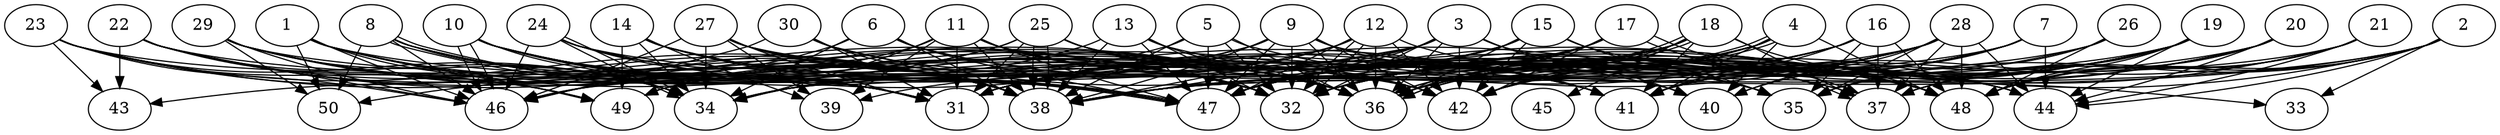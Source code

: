 // DAG automatically generated by daggen at Thu Oct  3 14:07:56 2019
// ./daggen --dot -n 50 --ccr 0.5 --fat 0.9 --regular 0.5 --density 0.9 --mindata 5242880 --maxdata 52428800 
digraph G {
  1 [size="94203904", alpha="0.14", expect_size="47101952"] 
  1 -> 31 [size ="47101952"]
  1 -> 36 [size ="47101952"]
  1 -> 38 [size ="47101952"]
  1 -> 46 [size ="47101952"]
  1 -> 47 [size ="47101952"]
  1 -> 48 [size ="47101952"]
  1 -> 49 [size ="47101952"]
  1 -> 50 [size ="47101952"]
  2 [size="91992064", alpha="0.11", expect_size="45996032"] 
  2 -> 33 [size ="45996032"]
  2 -> 34 [size ="45996032"]
  2 -> 35 [size ="45996032"]
  2 -> 37 [size ="45996032"]
  2 -> 38 [size ="45996032"]
  2 -> 44 [size ="45996032"]
  2 -> 47 [size ="45996032"]
  2 -> 48 [size ="45996032"]
  3 [size="23152640", alpha="0.15", expect_size="11576320"] 
  3 -> 31 [size ="11576320"]
  3 -> 32 [size ="11576320"]
  3 -> 36 [size ="11576320"]
  3 -> 38 [size ="11576320"]
  3 -> 40 [size ="11576320"]
  3 -> 42 [size ="11576320"]
  3 -> 43 [size ="11576320"]
  3 -> 47 [size ="11576320"]
  3 -> 48 [size ="11576320"]
  4 [size="26726400", alpha="0.01", expect_size="13363200"] 
  4 -> 31 [size ="13363200"]
  4 -> 36 [size ="13363200"]
  4 -> 36 [size ="13363200"]
  4 -> 38 [size ="13363200"]
  4 -> 40 [size ="13363200"]
  4 -> 41 [size ="13363200"]
  4 -> 42 [size ="13363200"]
  4 -> 47 [size ="13363200"]
  4 -> 48 [size ="13363200"]
  5 [size="55425024", alpha="0.15", expect_size="27712512"] 
  5 -> 32 [size ="27712512"]
  5 -> 34 [size ="27712512"]
  5 -> 36 [size ="27712512"]
  5 -> 38 [size ="27712512"]
  5 -> 44 [size ="27712512"]
  5 -> 47 [size ="27712512"]
  6 [size="89028608", alpha="0.02", expect_size="44514304"] 
  6 -> 34 [size ="44514304"]
  6 -> 36 [size ="44514304"]
  6 -> 38 [size ="44514304"]
  6 -> 41 [size ="44514304"]
  6 -> 46 [size ="44514304"]
  6 -> 47 [size ="44514304"]
  7 [size="30679040", alpha="0.19", expect_size="15339520"] 
  7 -> 32 [size ="15339520"]
  7 -> 36 [size ="15339520"]
  7 -> 38 [size ="15339520"]
  7 -> 40 [size ="15339520"]
  7 -> 41 [size ="15339520"]
  7 -> 44 [size ="15339520"]
  7 -> 47 [size ="15339520"]
  8 [size="31979520", alpha="0.07", expect_size="15989760"] 
  8 -> 34 [size ="15989760"]
  8 -> 36 [size ="15989760"]
  8 -> 38 [size ="15989760"]
  8 -> 42 [size ="15989760"]
  8 -> 46 [size ="15989760"]
  8 -> 47 [size ="15989760"]
  8 -> 47 [size ="15989760"]
  8 -> 50 [size ="15989760"]
  9 [size="31358976", alpha="0.17", expect_size="15679488"] 
  9 -> 32 [size ="15679488"]
  9 -> 33 [size ="15679488"]
  9 -> 34 [size ="15679488"]
  9 -> 36 [size ="15679488"]
  9 -> 38 [size ="15679488"]
  9 -> 41 [size ="15679488"]
  9 -> 42 [size ="15679488"]
  9 -> 46 [size ="15679488"]
  9 -> 47 [size ="15679488"]
  10 [size="34672640", alpha="0.05", expect_size="17336320"] 
  10 -> 31 [size ="17336320"]
  10 -> 32 [size ="17336320"]
  10 -> 34 [size ="17336320"]
  10 -> 36 [size ="17336320"]
  10 -> 38 [size ="17336320"]
  10 -> 41 [size ="17336320"]
  10 -> 46 [size ="17336320"]
  10 -> 46 [size ="17336320"]
  10 -> 47 [size ="17336320"]
  11 [size="104673280", alpha="0.03", expect_size="52336640"] 
  11 -> 31 [size ="52336640"]
  11 -> 32 [size ="52336640"]
  11 -> 34 [size ="52336640"]
  11 -> 35 [size ="52336640"]
  11 -> 36 [size ="52336640"]
  11 -> 38 [size ="52336640"]
  11 -> 39 [size ="52336640"]
  11 -> 40 [size ="52336640"]
  11 -> 46 [size ="52336640"]
  11 -> 47 [size ="52336640"]
  12 [size="76503040", alpha="0.12", expect_size="38251520"] 
  12 -> 32 [size ="38251520"]
  12 -> 32 [size ="38251520"]
  12 -> 34 [size ="38251520"]
  12 -> 35 [size ="38251520"]
  12 -> 36 [size ="38251520"]
  12 -> 38 [size ="38251520"]
  12 -> 42 [size ="38251520"]
  12 -> 47 [size ="38251520"]
  13 [size="32602112", alpha="0.09", expect_size="16301056"] 
  13 -> 32 [size ="16301056"]
  13 -> 34 [size ="16301056"]
  13 -> 36 [size ="16301056"]
  13 -> 37 [size ="16301056"]
  13 -> 38 [size ="16301056"]
  13 -> 47 [size ="16301056"]
  14 [size="103880704", alpha="0.18", expect_size="51940352"] 
  14 -> 32 [size ="51940352"]
  14 -> 34 [size ="51940352"]
  14 -> 38 [size ="51940352"]
  14 -> 39 [size ="51940352"]
  14 -> 41 [size ="51940352"]
  14 -> 47 [size ="51940352"]
  14 -> 49 [size ="51940352"]
  15 [size="15257600", alpha="0.20", expect_size="7628800"] 
  15 -> 31 [size ="7628800"]
  15 -> 35 [size ="7628800"]
  15 -> 36 [size ="7628800"]
  15 -> 39 [size ="7628800"]
  15 -> 42 [size ="7628800"]
  15 -> 47 [size ="7628800"]
  15 -> 48 [size ="7628800"]
  16 [size="85082112", alpha="0.20", expect_size="42541056"] 
  16 -> 31 [size ="42541056"]
  16 -> 32 [size ="42541056"]
  16 -> 35 [size ="42541056"]
  16 -> 36 [size ="42541056"]
  16 -> 37 [size ="42541056"]
  16 -> 38 [size ="42541056"]
  16 -> 41 [size ="42541056"]
  16 -> 47 [size ="42541056"]
  16 -> 48 [size ="42541056"]
  17 [size="92663808", alpha="0.13", expect_size="46331904"] 
  17 -> 31 [size ="46331904"]
  17 -> 32 [size ="46331904"]
  17 -> 36 [size ="46331904"]
  17 -> 37 [size ="46331904"]
  17 -> 37 [size ="46331904"]
  17 -> 38 [size ="46331904"]
  17 -> 42 [size ="46331904"]
  17 -> 47 [size ="46331904"]
  18 [size="89214976", alpha="0.18", expect_size="44607488"] 
  18 -> 31 [size ="44607488"]
  18 -> 36 [size ="44607488"]
  18 -> 36 [size ="44607488"]
  18 -> 37 [size ="44607488"]
  18 -> 38 [size ="44607488"]
  18 -> 41 [size ="44607488"]
  18 -> 42 [size ="44607488"]
  18 -> 45 [size ="44607488"]
  18 -> 46 [size ="44607488"]
  18 -> 47 [size ="44607488"]
  18 -> 48 [size ="44607488"]
  19 [size="29468672", alpha="0.12", expect_size="14734336"] 
  19 -> 32 [size ="14734336"]
  19 -> 36 [size ="14734336"]
  19 -> 37 [size ="14734336"]
  19 -> 41 [size ="14734336"]
  19 -> 42 [size ="14734336"]
  19 -> 44 [size ="14734336"]
  19 -> 47 [size ="14734336"]
  19 -> 48 [size ="14734336"]
  19 -> 49 [size ="14734336"]
  20 [size="14778368", alpha="0.10", expect_size="7389184"] 
  20 -> 32 [size ="7389184"]
  20 -> 36 [size ="7389184"]
  20 -> 41 [size ="7389184"]
  20 -> 44 [size ="7389184"]
  20 -> 48 [size ="7389184"]
  20 -> 49 [size ="7389184"]
  21 [size="39223296", alpha="0.05", expect_size="19611648"] 
  21 -> 31 [size ="19611648"]
  21 -> 32 [size ="19611648"]
  21 -> 37 [size ="19611648"]
  21 -> 41 [size ="19611648"]
  21 -> 44 [size ="19611648"]
  21 -> 48 [size ="19611648"]
  22 [size="55326720", alpha="0.18", expect_size="27663360"] 
  22 -> 31 [size ="27663360"]
  22 -> 32 [size ="27663360"]
  22 -> 34 [size ="27663360"]
  22 -> 36 [size ="27663360"]
  22 -> 38 [size ="27663360"]
  22 -> 43 [size ="27663360"]
  22 -> 46 [size ="27663360"]
  22 -> 47 [size ="27663360"]
  22 -> 49 [size ="27663360"]
  23 [size="19918848", alpha="0.13", expect_size="9959424"] 
  23 -> 31 [size ="9959424"]
  23 -> 32 [size ="9959424"]
  23 -> 34 [size ="9959424"]
  23 -> 38 [size ="9959424"]
  23 -> 42 [size ="9959424"]
  23 -> 43 [size ="9959424"]
  23 -> 46 [size ="9959424"]
  23 -> 49 [size ="9959424"]
  24 [size="62523392", alpha="0.12", expect_size="31261696"] 
  24 -> 31 [size ="31261696"]
  24 -> 34 [size ="31261696"]
  24 -> 34 [size ="31261696"]
  24 -> 35 [size ="31261696"]
  24 -> 38 [size ="31261696"]
  24 -> 44 [size ="31261696"]
  24 -> 46 [size ="31261696"]
  25 [size="54689792", alpha="0.01", expect_size="27344896"] 
  25 -> 31 [size ="27344896"]
  25 -> 36 [size ="27344896"]
  25 -> 37 [size ="27344896"]
  25 -> 38 [size ="27344896"]
  25 -> 38 [size ="27344896"]
  25 -> 41 [size ="27344896"]
  25 -> 42 [size ="27344896"]
  25 -> 49 [size ="27344896"]
  25 -> 50 [size ="27344896"]
  26 [size="53704704", alpha="0.06", expect_size="26852352"] 
  26 -> 35 [size ="26852352"]
  26 -> 36 [size ="26852352"]
  26 -> 38 [size ="26852352"]
  26 -> 48 [size ="26852352"]
  27 [size="52752384", alpha="0.15", expect_size="26376192"] 
  27 -> 31 [size ="26376192"]
  27 -> 32 [size ="26376192"]
  27 -> 34 [size ="26376192"]
  27 -> 36 [size ="26376192"]
  27 -> 38 [size ="26376192"]
  27 -> 39 [size ="26376192"]
  27 -> 44 [size ="26376192"]
  27 -> 46 [size ="26376192"]
  28 [size="21020672", alpha="0.09", expect_size="10510336"] 
  28 -> 31 [size ="10510336"]
  28 -> 32 [size ="10510336"]
  28 -> 34 [size ="10510336"]
  28 -> 35 [size ="10510336"]
  28 -> 36 [size ="10510336"]
  28 -> 37 [size ="10510336"]
  28 -> 38 [size ="10510336"]
  28 -> 40 [size ="10510336"]
  28 -> 42 [size ="10510336"]
  28 -> 44 [size ="10510336"]
  28 -> 47 [size ="10510336"]
  28 -> 48 [size ="10510336"]
  29 [size="12816384", alpha="0.07", expect_size="6408192"] 
  29 -> 31 [size ="6408192"]
  29 -> 32 [size ="6408192"]
  29 -> 34 [size ="6408192"]
  29 -> 36 [size ="6408192"]
  29 -> 38 [size ="6408192"]
  29 -> 46 [size ="6408192"]
  29 -> 47 [size ="6408192"]
  29 -> 50 [size ="6408192"]
  30 [size="70674432", alpha="0.10", expect_size="35337216"] 
  30 -> 31 [size ="35337216"]
  30 -> 32 [size ="35337216"]
  30 -> 38 [size ="35337216"]
  30 -> 46 [size ="35337216"]
  30 -> 48 [size ="35337216"]
  31 [size="23257088", alpha="0.14", expect_size="11628544"] 
  32 [size="48658432", alpha="0.11", expect_size="24329216"] 
  33 [size="39641088", alpha="0.13", expect_size="19820544"] 
  34 [size="103243776", alpha="0.15", expect_size="51621888"] 
  35 [size="66963456", alpha="0.18", expect_size="33481728"] 
  36 [size="70115328", alpha="0.16", expect_size="35057664"] 
  37 [size="96868352", alpha="0.12", expect_size="48434176"] 
  38 [size="73046016", alpha="0.05", expect_size="36523008"] 
  39 [size="20142080", alpha="0.02", expect_size="10071040"] 
  40 [size="53405696", alpha="0.20", expect_size="26702848"] 
  41 [size="102651904", alpha="0.03", expect_size="51325952"] 
  42 [size="73322496", alpha="0.17", expect_size="36661248"] 
  43 [size="31440896", alpha="0.12", expect_size="15720448"] 
  44 [size="93493248", alpha="0.18", expect_size="46746624"] 
  45 [size="69758976", alpha="0.14", expect_size="34879488"] 
  46 [size="59385856", alpha="0.19", expect_size="29692928"] 
  47 [size="42596352", alpha="0.13", expect_size="21298176"] 
  48 [size="101570560", alpha="0.09", expect_size="50785280"] 
  49 [size="31922176", alpha="0.05", expect_size="15961088"] 
  50 [size="41379840", alpha="0.14", expect_size="20689920"] 
}
